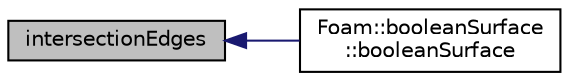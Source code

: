 digraph "intersectionEdges"
{
  bgcolor="transparent";
  edge [fontname="Helvetica",fontsize="10",labelfontname="Helvetica",labelfontsize="10"];
  node [fontname="Helvetica",fontsize="10",shape=record];
  rankdir="LR";
  Node89 [label="intersectionEdges",height=0.2,width=0.4,color="black", fillcolor="grey75", style="filled", fontcolor="black"];
  Node89 -> Node90 [dir="back",color="midnightblue",fontsize="10",style="solid",fontname="Helvetica"];
  Node90 [label="Foam::booleanSurface\l::booleanSurface",height=0.2,width=0.4,color="black",URL="$a26621.html#a88e679563079efe444d5005b5d5e0716",tooltip="Construct from surfaces and face labels to keep. "];
}
